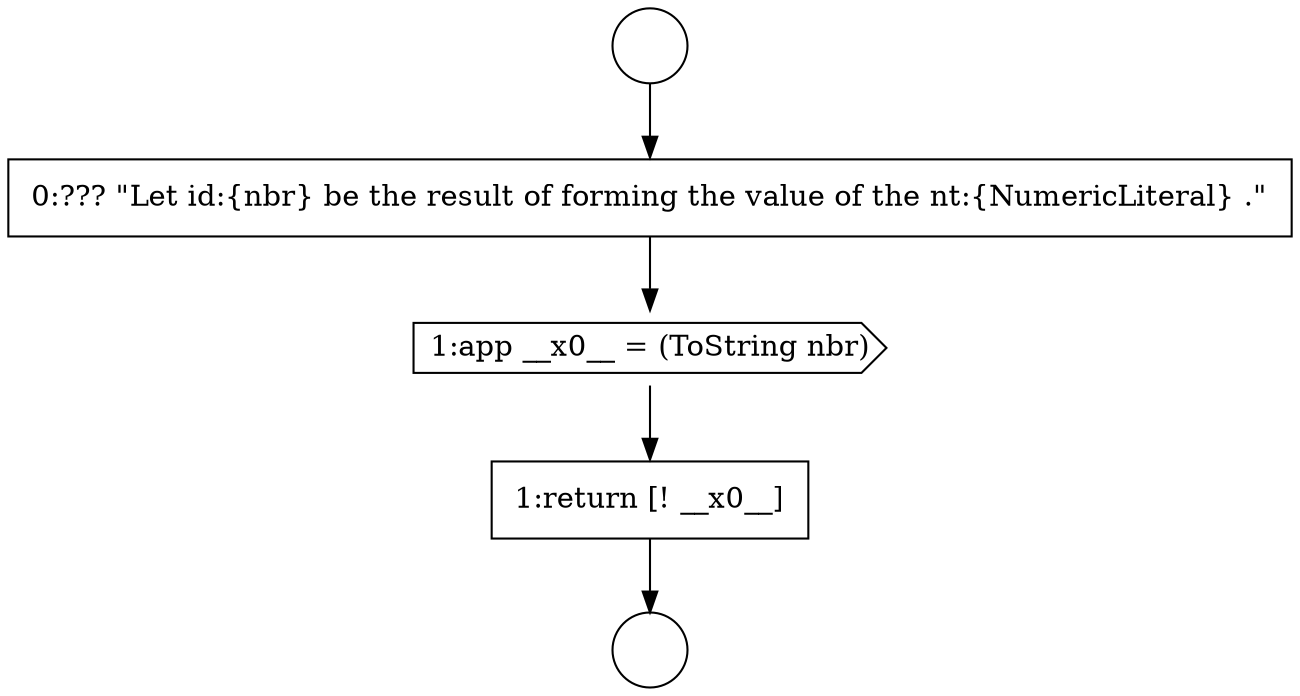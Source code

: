 digraph {
  node3460 [shape=cds, label=<<font color="black">1:app __x0__ = (ToString nbr)</font>> color="black" fillcolor="white" style=filled]
  node3459 [shape=none, margin=0, label=<<font color="black">
    <table border="0" cellborder="1" cellspacing="0" cellpadding="10">
      <tr><td align="left">0:??? &quot;Let id:{nbr} be the result of forming the value of the nt:{NumericLiteral} .&quot;</td></tr>
    </table>
  </font>> color="black" fillcolor="white" style=filled]
  node3458 [shape=circle label=" " color="black" fillcolor="white" style=filled]
  node3457 [shape=circle label=" " color="black" fillcolor="white" style=filled]
  node3461 [shape=none, margin=0, label=<<font color="black">
    <table border="0" cellborder="1" cellspacing="0" cellpadding="10">
      <tr><td align="left">1:return [! __x0__]</td></tr>
    </table>
  </font>> color="black" fillcolor="white" style=filled]
  node3457 -> node3459 [ color="black"]
  node3459 -> node3460 [ color="black"]
  node3460 -> node3461 [ color="black"]
  node3461 -> node3458 [ color="black"]
}
